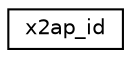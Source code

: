 digraph "Graphical Class Hierarchy"
{
 // LATEX_PDF_SIZE
  edge [fontname="Helvetica",fontsize="10",labelfontname="Helvetica",labelfontsize="10"];
  node [fontname="Helvetica",fontsize="10",shape=record];
  rankdir="LR";
  Node0 [label="x2ap_id",height=0.2,width=0.4,color="black", fillcolor="white", style="filled",URL="$structx2ap__id.html",tooltip=" "];
}
